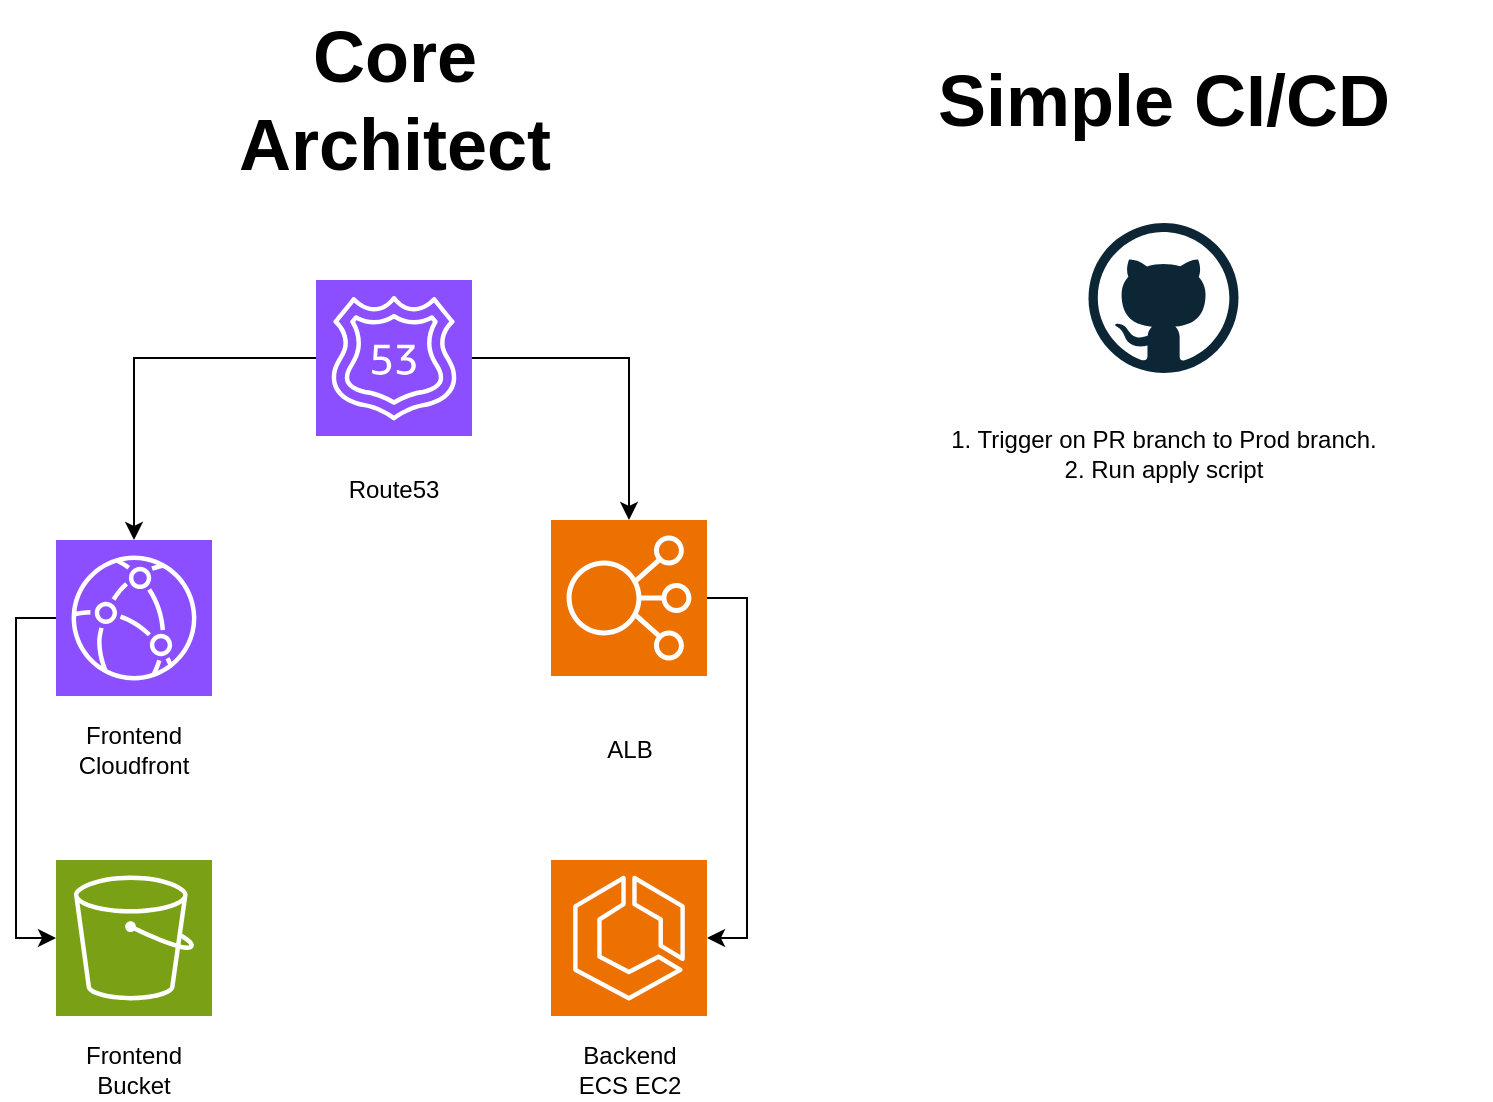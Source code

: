 <mxfile version="28.2.7">
  <diagram name="Page-1" id="UkQwOuLBO36Yq13UVy28">
    <mxGraphModel dx="2073" dy="1057" grid="1" gridSize="10" guides="1" tooltips="1" connect="1" arrows="1" fold="1" page="1" pageScale="1" pageWidth="850" pageHeight="1100" math="0" shadow="0">
      <root>
        <mxCell id="0" />
        <mxCell id="1" parent="0" />
        <mxCell id="H16ods1i4xFBFxLek3nT-1" value="" style="sketch=0;points=[[0,0,0],[0.25,0,0],[0.5,0,0],[0.75,0,0],[1,0,0],[0,1,0],[0.25,1,0],[0.5,1,0],[0.75,1,0],[1,1,0],[0,0.25,0],[0,0.5,0],[0,0.75,0],[1,0.25,0],[1,0.5,0],[1,0.75,0]];outlineConnect=0;fontColor=#232F3E;fillColor=#8C4FFF;strokeColor=#ffffff;dashed=0;verticalLabelPosition=bottom;verticalAlign=top;align=center;html=1;fontSize=12;fontStyle=0;aspect=fixed;shape=mxgraph.aws4.resourceIcon;resIcon=mxgraph.aws4.route_53;" parent="1" vertex="1">
          <mxGeometry x="220" y="150" width="78" height="78" as="geometry" />
        </mxCell>
        <mxCell id="H16ods1i4xFBFxLek3nT-2" value="Route53" style="text;html=1;align=center;verticalAlign=middle;whiteSpace=wrap;rounded=0;" parent="1" vertex="1">
          <mxGeometry x="229" y="240" width="60" height="30" as="geometry" />
        </mxCell>
        <mxCell id="H16ods1i4xFBFxLek3nT-3" value="" style="sketch=0;points=[[0,0,0],[0.25,0,0],[0.5,0,0],[0.75,0,0],[1,0,0],[0,1,0],[0.25,1,0],[0.5,1,0],[0.75,1,0],[1,1,0],[0,0.25,0],[0,0.5,0],[0,0.75,0],[1,0.25,0],[1,0.5,0],[1,0.75,0]];outlineConnect=0;fontColor=#232F3E;fillColor=#8C4FFF;strokeColor=#ffffff;dashed=0;verticalLabelPosition=bottom;verticalAlign=top;align=center;html=1;fontSize=12;fontStyle=0;aspect=fixed;shape=mxgraph.aws4.resourceIcon;resIcon=mxgraph.aws4.cloudfront;" parent="1" vertex="1">
          <mxGeometry x="90" y="280" width="78" height="78" as="geometry" />
        </mxCell>
        <mxCell id="H16ods1i4xFBFxLek3nT-4" value="Frontend&lt;div&gt;Cloudfront&lt;/div&gt;" style="text;html=1;align=center;verticalAlign=middle;whiteSpace=wrap;rounded=0;" parent="1" vertex="1">
          <mxGeometry x="99" y="370" width="60" height="30" as="geometry" />
        </mxCell>
        <mxCell id="H16ods1i4xFBFxLek3nT-7" value="" style="sketch=0;points=[[0,0,0],[0.25,0,0],[0.5,0,0],[0.75,0,0],[1,0,0],[0,1,0],[0.25,1,0],[0.5,1,0],[0.75,1,0],[1,1,0],[0,0.25,0],[0,0.5,0],[0,0.75,0],[1,0.25,0],[1,0.5,0],[1,0.75,0]];outlineConnect=0;fontColor=#232F3E;fillColor=#7AA116;strokeColor=#ffffff;dashed=0;verticalLabelPosition=bottom;verticalAlign=top;align=center;html=1;fontSize=12;fontStyle=0;aspect=fixed;shape=mxgraph.aws4.resourceIcon;resIcon=mxgraph.aws4.s3;" parent="1" vertex="1">
          <mxGeometry x="90" y="440" width="78" height="78" as="geometry" />
        </mxCell>
        <mxCell id="H16ods1i4xFBFxLek3nT-8" value="Frontend&lt;div&gt;Bucket&lt;/div&gt;" style="text;html=1;align=center;verticalAlign=middle;whiteSpace=wrap;rounded=0;" parent="1" vertex="1">
          <mxGeometry x="99" y="530" width="60" height="30" as="geometry" />
        </mxCell>
        <mxCell id="H16ods1i4xFBFxLek3nT-11" value="" style="sketch=0;points=[[0,0,0],[0.25,0,0],[0.5,0,0],[0.75,0,0],[1,0,0],[0,1,0],[0.25,1,0],[0.5,1,0],[0.75,1,0],[1,1,0],[0,0.25,0],[0,0.5,0],[0,0.75,0],[1,0.25,0],[1,0.5,0],[1,0.75,0]];outlineConnect=0;fontColor=#232F3E;fillColor=#ED7100;strokeColor=#ffffff;dashed=0;verticalLabelPosition=bottom;verticalAlign=top;align=center;html=1;fontSize=12;fontStyle=0;aspect=fixed;shape=mxgraph.aws4.resourceIcon;resIcon=mxgraph.aws4.elastic_load_balancing;" parent="1" vertex="1">
          <mxGeometry x="337.5" y="270" width="78" height="78" as="geometry" />
        </mxCell>
        <mxCell id="H16ods1i4xFBFxLek3nT-12" value="ALB" style="text;html=1;align=center;verticalAlign=middle;whiteSpace=wrap;rounded=0;" parent="1" vertex="1">
          <mxGeometry x="346.5" y="370" width="60" height="30" as="geometry" />
        </mxCell>
        <mxCell id="H16ods1i4xFBFxLek3nT-13" value="" style="sketch=0;points=[[0,0,0],[0.25,0,0],[0.5,0,0],[0.75,0,0],[1,0,0],[0,1,0],[0.25,1,0],[0.5,1,0],[0.75,1,0],[1,1,0],[0,0.25,0],[0,0.5,0],[0,0.75,0],[1,0.25,0],[1,0.5,0],[1,0.75,0]];outlineConnect=0;fontColor=#232F3E;fillColor=#ED7100;strokeColor=#ffffff;dashed=0;verticalLabelPosition=bottom;verticalAlign=top;align=center;html=1;fontSize=12;fontStyle=0;aspect=fixed;shape=mxgraph.aws4.resourceIcon;resIcon=mxgraph.aws4.ecs;" parent="1" vertex="1">
          <mxGeometry x="337.5" y="440" width="78" height="78" as="geometry" />
        </mxCell>
        <mxCell id="H16ods1i4xFBFxLek3nT-14" value="Backend ECS EC2" style="text;html=1;align=center;verticalAlign=middle;whiteSpace=wrap;rounded=0;" parent="1" vertex="1">
          <mxGeometry x="346.5" y="530" width="60" height="30" as="geometry" />
        </mxCell>
        <mxCell id="H16ods1i4xFBFxLek3nT-32" style="edgeStyle=orthogonalEdgeStyle;rounded=0;orthogonalLoop=1;jettySize=auto;html=1;exitX=0;exitY=0.5;exitDx=0;exitDy=0;exitPerimeter=0;entryX=0.5;entryY=0;entryDx=0;entryDy=0;entryPerimeter=0;" parent="1" source="H16ods1i4xFBFxLek3nT-1" target="H16ods1i4xFBFxLek3nT-3" edge="1">
          <mxGeometry relative="1" as="geometry" />
        </mxCell>
        <mxCell id="H16ods1i4xFBFxLek3nT-33" style="edgeStyle=orthogonalEdgeStyle;rounded=0;orthogonalLoop=1;jettySize=auto;html=1;exitX=0;exitY=0.5;exitDx=0;exitDy=0;exitPerimeter=0;entryX=0;entryY=0.5;entryDx=0;entryDy=0;entryPerimeter=0;" parent="1" source="H16ods1i4xFBFxLek3nT-3" target="H16ods1i4xFBFxLek3nT-7" edge="1">
          <mxGeometry relative="1" as="geometry" />
        </mxCell>
        <mxCell id="vN7mjfgqUejIrdyroRY9-1" value="&lt;font style=&quot;font-size: 36px;&quot;&gt;&lt;b&gt;Core Architect&lt;/b&gt;&lt;/font&gt;" style="text;html=1;align=center;verticalAlign=middle;whiteSpace=wrap;rounded=0;" parent="1" vertex="1">
          <mxGeometry x="139.5" y="20" width="239" height="80" as="geometry" />
        </mxCell>
        <mxCell id="vN7mjfgqUejIrdyroRY9-5" value="&lt;span style=&quot;font-size: 36px;&quot;&gt;&lt;b&gt;Simple CI/CD&lt;/b&gt;&lt;/span&gt;" style="text;html=1;align=center;verticalAlign=middle;whiteSpace=wrap;rounded=0;" parent="1" vertex="1">
          <mxGeometry x="480" y="10" width="327.5" height="100" as="geometry" />
        </mxCell>
        <mxCell id="vN7mjfgqUejIrdyroRY9-6" value="" style="dashed=0;outlineConnect=0;html=1;align=center;labelPosition=center;verticalLabelPosition=bottom;verticalAlign=top;shape=mxgraph.weblogos.github" parent="1" vertex="1">
          <mxGeometry x="606.25" y="121.5" width="75" height="75" as="geometry" />
        </mxCell>
        <mxCell id="vN7mjfgqUejIrdyroRY9-7" value="&lt;div&gt;1. Trigger on PR branch to Prod branch.&lt;/div&gt;&lt;div&gt;2. Run apply script&lt;br&gt;&lt;/div&gt;" style="text;html=1;align=center;verticalAlign=middle;whiteSpace=wrap;rounded=0;" parent="1" vertex="1">
          <mxGeometry x="533.75" y="196.5" width="220" height="80" as="geometry" />
        </mxCell>
        <mxCell id="ZmzpNnRt7LaFtMryTTko-1" style="edgeStyle=orthogonalEdgeStyle;rounded=0;orthogonalLoop=1;jettySize=auto;html=1;exitX=1;exitY=0.5;exitDx=0;exitDy=0;exitPerimeter=0;entryX=1;entryY=0.5;entryDx=0;entryDy=0;entryPerimeter=0;" edge="1" parent="1" source="H16ods1i4xFBFxLek3nT-11" target="H16ods1i4xFBFxLek3nT-13">
          <mxGeometry relative="1" as="geometry" />
        </mxCell>
        <mxCell id="ZmzpNnRt7LaFtMryTTko-2" style="edgeStyle=orthogonalEdgeStyle;rounded=0;orthogonalLoop=1;jettySize=auto;html=1;exitX=1;exitY=0.5;exitDx=0;exitDy=0;exitPerimeter=0;entryX=0.5;entryY=0;entryDx=0;entryDy=0;entryPerimeter=0;" edge="1" parent="1" source="H16ods1i4xFBFxLek3nT-1" target="H16ods1i4xFBFxLek3nT-11">
          <mxGeometry relative="1" as="geometry" />
        </mxCell>
      </root>
    </mxGraphModel>
  </diagram>
</mxfile>
